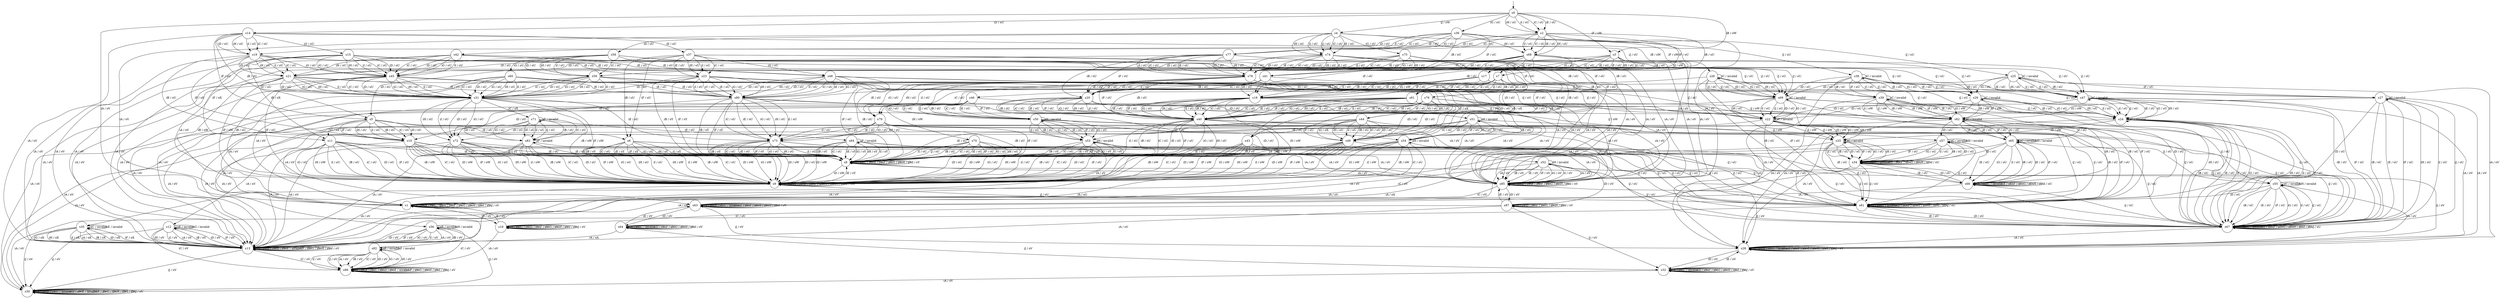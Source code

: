 digraph g {

	s0 [shape="circle" label="s0"];
	s1 [shape="circle" label="s1"];
	s2 [shape="circle" label="s2"];
	s3 [shape="circle" label="s3"];
	s4 [shape="circle" label="s4"];
	s5 [shape="circle" label="s5"];
	s6 [shape="circle" label="s6"];
	s7 [shape="circle" label="s7"];
	s8 [shape="circle" label="s8"];
	s9 [shape="circle" label="s9"];
	s10 [shape="circle" label="s10"];
	s11 [shape="circle" label="s11"];
	s12 [shape="circle" label="s12"];
	s13 [shape="circle" label="s13"];
	s14 [shape="circle" label="s14"];
	s15 [shape="circle" label="s15"];
	s16 [shape="circle" label="s16"];
	s17 [shape="circle" label="s17"];
	s18 [shape="circle" label="s18"];
	s19 [shape="circle" label="s19"];
	s20 [shape="circle" label="s20"];
	s21 [shape="circle" label="s21"];
	s22 [shape="circle" label="s22"];
	s23 [shape="circle" label="s23"];
	s24 [shape="circle" label="s24"];
	s25 [shape="circle" label="s25"];
	s26 [shape="circle" label="s26"];
	s27 [shape="circle" label="s27"];
	s28 [shape="circle" label="s28"];
	s29 [shape="circle" label="s29"];
	s30 [shape="circle" label="s30"];
	s31 [shape="circle" label="s31"];
	s32 [shape="circle" label="s32"];
	s33 [shape="circle" label="s33"];
	s34 [shape="circle" label="s34"];
	s35 [shape="circle" label="s35"];
	s36 [shape="circle" label="s36"];
	s37 [shape="circle" label="s37"];
	s38 [shape="circle" label="s38"];
	s39 [shape="circle" label="s39"];
	s40 [shape="circle" label="s40"];
	s41 [shape="circle" label="s41"];
	s42 [shape="circle" label="s42"];
	s43 [shape="circle" label="s43"];
	s44 [shape="circle" label="s44"];
	s45 [shape="circle" label="s45"];
	s46 [shape="circle" label="s46"];
	s47 [shape="circle" label="s47"];
	s48 [shape="circle" label="s48"];
	s49 [shape="circle" label="s49"];
	s50 [shape="circle" label="s50"];
	s51 [shape="circle" label="s51"];
	s52 [shape="circle" label="s52"];
	s53 [shape="circle" label="s53"];
	s54 [shape="circle" label="s54"];
	s55 [shape="circle" label="s55"];
	s56 [shape="circle" label="s56"];
	s57 [shape="circle" label="s57"];
	s58 [shape="circle" label="s58"];
	s59 [shape="circle" label="s59"];
	s60 [shape="circle" label="s60"];
	s61 [shape="circle" label="s61"];
	s62 [shape="circle" label="s62"];
	s63 [shape="circle" label="s63"];
	s64 [shape="circle" label="s64"];
	s65 [shape="circle" label="s65"];
	s66 [shape="circle" label="s66"];
	s67 [shape="circle" label="s67"];
	s68 [shape="circle" label="s68"];
	s69 [shape="circle" label="s69"];
	s70 [shape="circle" label="s70"];
	s71 [shape="circle" label="s71"];
	s72 [shape="circle" label="s72"];
	s73 [shape="circle" label="s73"];
	s74 [shape="circle" label="s74"];
	s75 [shape="circle" label="s75"];
	s76 [shape="circle" label="s76"];
	s77 [shape="circle" label="s77"];
	s78 [shape="circle" label="s78"];
	s79 [shape="circle" label="s79"];
	s80 [shape="circle" label="s80"];
	s81 [shape="circle" label="s81"];
	s82 [shape="circle" label="s82"];
	s83 [shape="circle" label="s83"];
	s84 [shape="circle" label="s84"];
	s85 [shape="circle" label="s85"];
	s86 [shape="circle" label="s86"];
	s87 [shape="circle" label="s87"];
	s0 -> s1 [label="iA / oV"];
	s0 -> s3 [label="iB / oW"];
	s0 -> s2 [label="iC / oU"];
	s0 -> s14 [label="iD / oU"];
	s0 -> s2 [label="iE / oU"];
	s0 -> s3 [label="iF / oW"];
	s0 -> s36 [label="iG / oU"];
	s0 -> s2 [label="iH / oU"];
	s0 -> s2 [label="iI / oU"];
	s0 -> s4 [label="iJ / oW"];
	s1 -> s1 [label="iA / oV"];
	s1 -> s1 [label="iB / oV"];
	s1 -> s1 [label="iC / oV"];
	s1 -> s16 [label="iD / oV"];
	s1 -> s1 [label="iE / oV"];
	s1 -> s1 [label="iF / oV"];
	s1 -> s1 [label="iG / oV"];
	s1 -> s1 [label="iH / oV"];
	s1 -> s1 [label="iI / oV"];
	s1 -> s1 [label="iJ / oV"];
	s2 -> s85 [label="iA / oV"];
	s2 -> s17 [label="iB / oU"];
	s2 -> s68 [label="iC / oU"];
	s2 -> s19 [label="iD / oU"];
	s2 -> s68 [label="iE / oU"];
	s2 -> s17 [label="iF / oU"];
	s2 -> s77 [label="iG / oU"];
	s2 -> s68 [label="iH / oU"];
	s2 -> s68 [label="iI / oU"];
	s2 -> s25 [label="iJ / oU"];
	s3 -> s1 [label="iA / oV"];
	s3 -> s17 [label="iB / oU"];
	s3 -> s17 [label="iC / oU"];
	s3 -> s5 [label="iD / oU"];
	s3 -> s17 [label="iE / oU"];
	s3 -> s17 [label="iF / oU"];
	s3 -> s41 [label="iG / oU"];
	s3 -> s17 [label="iH / oU"];
	s3 -> s17 [label="iI / oU"];
	s3 -> s7 [label="iJ / oW"];
	s4 -> s1 [label="iA / oV"];
	s4 -> s7 [label="iB / oW"];
	s4 -> s74 [label="iC / oU"];
	s4 -> s58 [label="iD / oU"];
	s4 -> s74 [label="iE / oU"];
	s4 -> s7 [label="iF / oW"];
	s4 -> s75 [label="iG / oU"];
	s4 -> s74 [label="iH / oU"];
	s4 -> s74 [label="iI / oU"];
	s4 -> s74 [label="iJ / oU"];
	s5 -> s13 [label="iA / oV"];
	s5 -> s10 [label="iB / oU"];
	s5 -> s10 [label="iC / oU"];
	s5 -> s10 [label="iD / oU"];
	s5 -> s6 [label="iE / oU"];
	s5 -> s10 [label="iF / oU"];
	s5 -> s11 [label="iG / oX"];
	s5 -> s10 [label="iH / oU"];
	s5 -> s10 [label="iI / oU"];
	s5 -> s81 [label="iJ / oU"];
	s6 -> s85 [label="iA / oV"];
	s6 -> s8 [label="iB / oY"];
	s6 -> s8 [label="iC / oU"];
	s6 -> s9 [label="iD / oW"];
	s6 -> s8 [label="iE / oY"];
	s6 -> s8 [label="iF / oY"];
	s6 -> s8 [label="iG / oU"];
	s6 -> s8 [label="iH / oY"];
	s6 -> s8 [label="iI / oY"];
	s6 -> s67 [label="iJ / oU"];
	s7 -> s1 [label="iA / oV"];
	s7 -> s61 [label="iB / oU"];
	s7 -> s61 [label="iC / oU"];
	s7 -> s44 [label="iD / oU"];
	s7 -> s61 [label="iE / oU"];
	s7 -> s61 [label="iF / oU"];
	s7 -> s46 [label="iG / oW"];
	s7 -> s61 [label="iH / oU"];
	s7 -> s61 [label="iI / oU"];
	s7 -> s61 [label="iJ / oU"];
	s8 -> s85 [label="iA / oV"];
	s8 -> s8 [label="iB / oY"];
	s8 -> s8 [label="iC / oU"];
	s8 -> s9 [label="iD / oW"];
	s8 -> s8 [label="iE / oY"];
	s8 -> s8 [label="iF / oY"];
	s8 -> s8 [label="iG / oY"];
	s8 -> s8 [label="iH / oY"];
	s8 -> s8 [label="iI / oY"];
	s8 -> s67 [label="iJ / oU"];
	s9 -> s13 [label="iA / oV"];
	s9 -> s9 [label="iB / oW"];
	s9 -> s9 [label="iC / oU"];
	s9 -> s9 [label="iD / oW"];
	s9 -> s8 [label="iE / oY"];
	s9 -> s9 [label="iF / oW"];
	s9 -> s9 [label="iG / oW"];
	s9 -> s9 [label="iH / oW"];
	s9 -> s9 [label="iI / oW"];
	s9 -> s81 [label="iJ / oU"];
	s10 -> s13 [label="iA / oV"];
	s10 -> s9 [label="iB / oW"];
	s10 -> s9 [label="iC / oU"];
	s10 -> s9 [label="iD / oW"];
	s10 -> s8 [label="iE / oY"];
	s10 -> s9 [label="iF / oW"];
	s10 -> s9 [label="iG / oU"];
	s10 -> s9 [label="iH / oW"];
	s10 -> s9 [label="iI / oW"];
	s10 -> s81 [label="iJ / oU"];
	s11 -> s12 [label="iA / oY"];
	s11 -> s9 [label="iB / oU"];
	s11 -> s9 [label="iC / oU"];
	s11 -> s9 [label="iD / oU"];
	s11 -> s8 [label="iE / oU"];
	s11 -> s9 [label="iF / oU"];
	s11 -> s9 [label="iG / oU"];
	s11 -> s9 [label="iH / oW"];
	s11 -> s9 [label="iI / oU"];
	s11 -> s81 [label="iJ / oU"];
	s12 -> s13 [label="iA / oV"];
	s12 -> s13 [label="iB / oV"];
	s12 -> s86 [label="iC / oV"];
	s12 -> s13 [label="iD / oV"];
	s12 -> s12 [label="iE / invalid"];
	s12 -> s13 [label="iF / oV"];
	s12 -> s12 [label="iG / invalid"];
	s12 -> s13 [label="iH / oV"];
	s12 -> s13 [label="iI / oV"];
	s12 -> s30 [label="iJ / oV"];
	s13 -> s13 [label="iA / oV"];
	s13 -> s13 [label="iB / oV"];
	s13 -> s86 [label="iC / oV"];
	s13 -> s13 [label="iD / oV"];
	s13 -> s13 [label="iE / invalid"];
	s13 -> s13 [label="iF / oV"];
	s13 -> s13 [label="iG / oV"];
	s13 -> s13 [label="iH / oV"];
	s13 -> s13 [label="iI / oV"];
	s13 -> s30 [label="iJ / oV"];
	s14 -> s13 [label="iA / oV"];
	s14 -> s5 [label="iB / oU"];
	s14 -> s19 [label="iC / oU"];
	s14 -> s19 [label="iD / oU"];
	s14 -> s37 [label="iE / oU"];
	s14 -> s5 [label="iF / oU"];
	s14 -> s15 [label="iG / oU"];
	s14 -> s19 [label="iH / oU"];
	s14 -> s19 [label="iI / oU"];
	s14 -> s26 [label="iJ / oU"];
	s15 -> s13 [label="iA / oV"];
	s15 -> s11 [label="iB / oX"];
	s15 -> s45 [label="iC / oU"];
	s15 -> s45 [label="iD / oU"];
	s15 -> s48 [label="iE / oU"];
	s15 -> s11 [label="iF / oX"];
	s15 -> s45 [label="iG / oU"];
	s15 -> s45 [label="iH / oU"];
	s15 -> s45 [label="iI / oU"];
	s15 -> s69 [label="iJ / oU"];
	s16 -> s86 [label="iA / oV"];
	s16 -> s16 [label="iB / oV"];
	s16 -> s16 [label="iC / oV"];
	s16 -> s16 [label="iD / oV"];
	s16 -> s1 [label="iE / oV"];
	s16 -> s16 [label="iF / oV"];
	s16 -> s16 [label="iG / oV"];
	s16 -> s16 [label="iH / oV"];
	s16 -> s16 [label="iI / oV"];
	s16 -> s16 [label="iJ / oV"];
	s17 -> s85 [label="iA / oV"];
	s17 -> s18 [label="iB / oU"];
	s17 -> s18 [label="iC / oU"];
	s17 -> s10 [label="iD / oU"];
	s17 -> s18 [label="iE / oU"];
	s17 -> s18 [label="iF / oU"];
	s17 -> s20 [label="iG / oU"];
	s17 -> s18 [label="iH / oU"];
	s17 -> s18 [label="iI / oU"];
	s17 -> s27 [label="iJ / oU"];
	s18 -> s85 [label="iA / oV"];
	s18 -> s40 [label="iB / oU"];
	s18 -> s40 [label="iC / oU"];
	s18 -> s9 [label="iD / oW"];
	s18 -> s40 [label="iE / oU"];
	s18 -> s40 [label="iF / oU"];
	s18 -> s40 [label="iG / oU"];
	s18 -> s40 [label="iH / oU"];
	s18 -> s40 [label="iI / oU"];
	s18 -> s67 [label="iJ / oU"];
	s19 -> s13 [label="iA / oV"];
	s19 -> s10 [label="iB / oU"];
	s19 -> s21 [label="iC / oU"];
	s19 -> s21 [label="iD / oU"];
	s19 -> s23 [label="iE / oU"];
	s19 -> s10 [label="iF / oU"];
	s19 -> s45 [label="iG / oU"];
	s19 -> s21 [label="iH / oU"];
	s19 -> s21 [label="iI / oU"];
	s19 -> s69 [label="iJ / oU"];
	s20 -> s85 [label="iA / oV"];
	s20 -> s40 [label="iB / oU"];
	s20 -> s40 [label="iC / oU"];
	s20 -> s9 [label="iD / oU"];
	s20 -> s40 [label="iE / oU"];
	s20 -> s40 [label="iF / oU"];
	s20 -> s40 [label="iG / oU"];
	s20 -> s40 [label="iH / oU"];
	s20 -> s40 [label="iI / oU"];
	s20 -> s62 [label="iJ / oW"];
	s21 -> s13 [label="iA / oV"];
	s21 -> s9 [label="iB / oW"];
	s21 -> s31 [label="iC / oU"];
	s21 -> s31 [label="iD / oU"];
	s21 -> s80 [label="iE / oU"];
	s21 -> s9 [label="iF / oW"];
	s21 -> s31 [label="iG / oU"];
	s21 -> s31 [label="iH / oU"];
	s21 -> s31 [label="iI / oU"];
	s21 -> s22 [label="iJ / oU"];
	s22 -> s30 [label="iA / oV"];
	s22 -> s81 [label="iB / oU"];
	s22 -> s22 [label="iC / invalid"];
	s22 -> s33 [label="iD / oW"];
	s22 -> s67 [label="iE / oU"];
	s22 -> s81 [label="iF / oU"];
	s22 -> s33 [label="iG / oW"];
	s22 -> s33 [label="iH / oW"];
	s22 -> s33 [label="iI / oW"];
	s22 -> s33 [label="iJ / oW"];
	s23 -> s85 [label="iA / oV"];
	s23 -> s8 [label="iB / oY"];
	s23 -> s80 [label="iC / oU"];
	s23 -> s31 [label="iD / oU"];
	s23 -> s80 [label="iE / oU"];
	s23 -> s8 [label="iF / oY"];
	s23 -> s80 [label="iG / oU"];
	s23 -> s80 [label="iH / oU"];
	s23 -> s80 [label="iI / oU"];
	s23 -> s24 [label="iJ / oU"];
	s24 -> s28 [label="iA / oV"];
	s24 -> s67 [label="iB / oU"];
	s24 -> s24 [label="iC / invalid"];
	s24 -> s33 [label="iD / oW"];
	s24 -> s67 [label="iE / oU"];
	s24 -> s67 [label="iF / oU"];
	s24 -> s67 [label="iG / oU"];
	s24 -> s67 [label="iH / oU"];
	s24 -> s67 [label="iI / oU"];
	s24 -> s67 [label="iJ / oU"];
	s25 -> s28 [label="iA / oV"];
	s25 -> s27 [label="iB / oU"];
	s25 -> s25 [label="iC / invalid"];
	s25 -> s69 [label="iD / oU"];
	s25 -> s47 [label="iE / oU"];
	s25 -> s27 [label="iF / oU"];
	s25 -> s29 [label="iG / oU"];
	s25 -> s47 [label="iH / oU"];
	s25 -> s47 [label="iI / oU"];
	s25 -> s47 [label="iJ / oU"];
	s26 -> s30 [label="iA / oV"];
	s26 -> s81 [label="iB / oU"];
	s26 -> s26 [label="iC / invalid"];
	s26 -> s69 [label="iD / oU"];
	s26 -> s47 [label="iE / oU"];
	s26 -> s81 [label="iF / oU"];
	s26 -> s69 [label="iG / oU"];
	s26 -> s69 [label="iH / oU"];
	s26 -> s69 [label="iI / oU"];
	s26 -> s69 [label="iJ / oU"];
	s27 -> s28 [label="iA / oV"];
	s27 -> s67 [label="iB / oU"];
	s27 -> s27 [label="iC / invalid"];
	s27 -> s81 [label="iD / oU"];
	s27 -> s67 [label="iE / oU"];
	s27 -> s67 [label="iF / oU"];
	s27 -> s62 [label="iG / oW"];
	s27 -> s67 [label="iH / oU"];
	s27 -> s67 [label="iI / oU"];
	s27 -> s67 [label="iJ / oU"];
	s28 -> s28 [label="iA / oV"];
	s28 -> s28 [label="iB / oV"];
	s28 -> s28 [label="iC / invalid"];
	s28 -> s32 [label="iD / oV"];
	s28 -> s28 [label="iE / oV"];
	s28 -> s28 [label="iF / oV"];
	s28 -> s28 [label="iG / oV"];
	s28 -> s28 [label="iH / oV"];
	s28 -> s28 [label="iI / oV"];
	s28 -> s28 [label="iJ / oV"];
	s29 -> s28 [label="iA / oV"];
	s29 -> s62 [label="iB / oW"];
	s29 -> s29 [label="iC / invalid"];
	s29 -> s22 [label="iD / oU"];
	s29 -> s24 [label="iE / oU"];
	s29 -> s62 [label="iF / oW"];
	s29 -> s24 [label="iG / oU"];
	s29 -> s24 [label="iH / oU"];
	s29 -> s24 [label="iI / oU"];
	s29 -> s24 [label="iJ / oU"];
	s30 -> s30 [label="iA / oV"];
	s30 -> s30 [label="iB / oV"];
	s30 -> s30 [label="iC / invalid"];
	s30 -> s30 [label="iD / oV"];
	s30 -> s30 [label="iE / invalid"];
	s30 -> s30 [label="iF / oV"];
	s30 -> s30 [label="iG / oV"];
	s30 -> s30 [label="iH / oV"];
	s30 -> s30 [label="iI / oV"];
	s30 -> s30 [label="iJ / oV"];
	s31 -> s13 [label="iA / oV"];
	s31 -> s9 [label="iB / oW"];
	s31 -> s71 [label="iC / oX"];
	s31 -> s72 [label="iD / oU"];
	s31 -> s73 [label="iE / oU"];
	s31 -> s9 [label="iF / oW"];
	s31 -> s72 [label="iG / oU"];
	s31 -> s72 [label="iH / oU"];
	s31 -> s72 [label="iI / oU"];
	s31 -> s33 [label="iJ / oW"];
	s32 -> s30 [label="iA / oV"];
	s32 -> s32 [label="iB / oV"];
	s32 -> s32 [label="iC / invalid"];
	s32 -> s32 [label="iD / oV"];
	s32 -> s28 [label="iE / oV"];
	s32 -> s32 [label="iF / oV"];
	s32 -> s32 [label="iG / oV"];
	s32 -> s32 [label="iH / oV"];
	s32 -> s32 [label="iI / oV"];
	s32 -> s32 [label="iJ / oV"];
	s33 -> s35 [label="iA / oV"];
	s33 -> s34 [label="iB / oU"];
	s33 -> s33 [label="iC / invalid"];
	s33 -> s34 [label="iD / oU"];
	s33 -> s66 [label="iE / oU"];
	s33 -> s34 [label="iF / oU"];
	s33 -> s34 [label="iG / oU"];
	s33 -> s34 [label="iH / oU"];
	s33 -> s34 [label="iI / oU"];
	s33 -> s81 [label="iJ / oU"];
	s34 -> s13 [label="iA / oX"];
	s34 -> s34 [label="iB / oU"];
	s34 -> s34 [label="iC / invalid"];
	s34 -> s34 [label="iD / oU"];
	s34 -> s66 [label="iE / oU"];
	s34 -> s34 [label="iF / oU"];
	s34 -> s34 [label="iG / oU"];
	s34 -> s34 [label="iH / oU"];
	s34 -> s34 [label="iI / oU"];
	s34 -> s81 [label="iJ / oU"];
	s35 -> s13 [label="iA / oX"];
	s35 -> s13 [label="iB / oX"];
	s35 -> s35 [label="iC / invalid"];
	s35 -> s13 [label="iD / oX"];
	s35 -> s35 [label="iE / invalid"];
	s35 -> s13 [label="iF / oX"];
	s35 -> s13 [label="iG / oX"];
	s35 -> s13 [label="iH / oX"];
	s35 -> s13 [label="iI / oX"];
	s35 -> s30 [label="iJ / oV"];
	s36 -> s85 [label="iA / oV"];
	s36 -> s41 [label="iB / oU"];
	s36 -> s77 [label="iC / oU"];
	s36 -> s42 [label="iD / oU"];
	s36 -> s77 [label="iE / oU"];
	s36 -> s41 [label="iF / oU"];
	s36 -> s77 [label="iG / oU"];
	s36 -> s68 [label="iH / oU"];
	s36 -> s77 [label="iI / oU"];
	s36 -> s38 [label="iJ / oU"];
	s37 -> s85 [label="iA / oV"];
	s37 -> s6 [label="iB / oU"];
	s37 -> s23 [label="iC / oU"];
	s37 -> s21 [label="iD / oU"];
	s37 -> s23 [label="iE / oU"];
	s37 -> s6 [label="iF / oU"];
	s37 -> s48 [label="iG / oU"];
	s37 -> s23 [label="iH / oU"];
	s37 -> s23 [label="iI / oU"];
	s37 -> s47 [label="iJ / oU"];
	s38 -> s28 [label="iA / oV"];
	s38 -> s39 [label="iB / oU"];
	s38 -> s38 [label="iC / invalid"];
	s38 -> s69 [label="iD / oU"];
	s38 -> s29 [label="iE / oU"];
	s38 -> s39 [label="iF / oU"];
	s38 -> s29 [label="iG / oU"];
	s38 -> s47 [label="iH / oU"];
	s38 -> s29 [label="iI / oU"];
	s38 -> s29 [label="iJ / oU"];
	s39 -> s28 [label="iA / oV"];
	s39 -> s62 [label="iB / oW"];
	s39 -> s39 [label="iC / invalid"];
	s39 -> s81 [label="iD / oU"];
	s39 -> s62 [label="iE / oW"];
	s39 -> s62 [label="iF / oW"];
	s39 -> s62 [label="iG / oW"];
	s39 -> s67 [label="iH / oU"];
	s39 -> s62 [label="iI / oW"];
	s39 -> s62 [label="iJ / oW"];
	s40 -> s85 [label="iA / oV"];
	s40 -> s8 [label="iB / oU"];
	s40 -> s8 [label="iC / oU"];
	s40 -> s9 [label="iD / oW"];
	s40 -> s8 [label="iE / oU"];
	s40 -> s8 [label="iF / oU"];
	s40 -> s8 [label="iG / oU"];
	s40 -> s8 [label="iH / oU"];
	s40 -> s8 [label="iI / oU"];
	s40 -> s67 [label="iJ / oU"];
	s41 -> s85 [label="iA / oV"];
	s41 -> s20 [label="iB / oU"];
	s41 -> s20 [label="iC / oU"];
	s41 -> s43 [label="iD / oU"];
	s41 -> s20 [label="iE / oU"];
	s41 -> s20 [label="iF / oU"];
	s41 -> s20 [label="iG / oU"];
	s41 -> s18 [label="iH / oU"];
	s41 -> s20 [label="iI / oU"];
	s41 -> s39 [label="iJ / oU"];
	s42 -> s13 [label="iA / oV"];
	s42 -> s43 [label="iB / oU"];
	s42 -> s45 [label="iC / oU"];
	s42 -> s45 [label="iD / oU"];
	s42 -> s48 [label="iE / oU"];
	s42 -> s43 [label="iF / oU"];
	s42 -> s45 [label="iG / oU"];
	s42 -> s21 [label="iH / oU"];
	s42 -> s45 [label="iI / oU"];
	s42 -> s69 [label="iJ / oU"];
	s43 -> s13 [label="iA / oV"];
	s43 -> s9 [label="iB / oU"];
	s43 -> s9 [label="iC / oU"];
	s43 -> s9 [label="iD / oU"];
	s43 -> s8 [label="iE / oU"];
	s43 -> s9 [label="iF / oU"];
	s43 -> s9 [label="iG / oU"];
	s43 -> s9 [label="iH / oW"];
	s43 -> s9 [label="iI / oU"];
	s43 -> s81 [label="iJ / oU"];
	s44 -> s13 [label="iA / oV"];
	s44 -> s49 [label="iB / oU"];
	s44 -> s49 [label="iC / oU"];
	s44 -> s49 [label="iD / oU"];
	s44 -> s8 [label="iE / oU"];
	s44 -> s49 [label="iF / oU"];
	s44 -> s49 [label="iG / oX"];
	s44 -> s49 [label="iH / oU"];
	s44 -> s49 [label="iI / oU"];
	s44 -> s81 [label="iJ / oU"];
	s45 -> s13 [label="iA / oV"];
	s45 -> s9 [label="iB / oU"];
	s45 -> s31 [label="iC / oU"];
	s45 -> s31 [label="iD / oU"];
	s45 -> s80 [label="iE / oU"];
	s45 -> s9 [label="iF / oU"];
	s45 -> s31 [label="iG / oU"];
	s45 -> s31 [label="iH / oU"];
	s45 -> s31 [label="iI / oU"];
	s45 -> s22 [label="iJ / oU"];
	s46 -> s1 [label="iA / oV"];
	s46 -> s50 [label="iB / oU"];
	s46 -> s50 [label="iC / oU"];
	s46 -> s51 [label="iD / oU"];
	s46 -> s50 [label="iE / oU"];
	s46 -> s50 [label="iF / oU"];
	s46 -> s50 [label="iG / oU"];
	s46 -> s70 [label="iH / oW"];
	s46 -> s50 [label="iI / oU"];
	s46 -> s50 [label="iJ / oU"];
	s47 -> s28 [label="iA / oV"];
	s47 -> s67 [label="iB / oU"];
	s47 -> s47 [label="iC / invalid"];
	s47 -> s22 [label="iD / oU"];
	s47 -> s24 [label="iE / oU"];
	s47 -> s67 [label="iF / oU"];
	s47 -> s24 [label="iG / oU"];
	s47 -> s24 [label="iH / oU"];
	s47 -> s24 [label="iI / oU"];
	s47 -> s24 [label="iJ / oU"];
	s48 -> s85 [label="iA / oV"];
	s48 -> s8 [label="iB / oU"];
	s48 -> s80 [label="iC / oU"];
	s48 -> s31 [label="iD / oU"];
	s48 -> s80 [label="iE / oU"];
	s48 -> s8 [label="iF / oU"];
	s48 -> s80 [label="iG / oU"];
	s48 -> s80 [label="iH / oU"];
	s48 -> s80 [label="iI / oU"];
	s48 -> s24 [label="iJ / oU"];
	s49 -> s13 [label="iA / oU"];
	s49 -> s9 [label="iB / oW"];
	s49 -> s9 [label="iC / oU"];
	s49 -> s9 [label="iD / oW"];
	s49 -> s8 [label="iE / oY"];
	s49 -> s9 [label="iF / oW"];
	s49 -> s9 [label="iG / oW"];
	s49 -> s9 [label="iH / oW"];
	s49 -> s9 [label="iI / oW"];
	s49 -> s81 [label="iJ / oU"];
	s50 -> s52 [label="iA / oV"];
	s50 -> s53 [label="iB / oU"];
	s50 -> s53 [label="iC / oU"];
	s50 -> s54 [label="iD / oU"];
	s50 -> s53 [label="iE / oU"];
	s50 -> s53 [label="iF / oU"];
	s50 -> s53 [label="iG / oU"];
	s50 -> s50 [label="iH / invalid"];
	s50 -> s53 [label="iI / oU"];
	s50 -> s55 [label="iJ / oU"];
	s51 -> s56 [label="iA / oV"];
	s51 -> s54 [label="iB / oU"];
	s51 -> s54 [label="iC / oU"];
	s51 -> s54 [label="iD / oU"];
	s51 -> s53 [label="iE / oU"];
	s51 -> s54 [label="iF / oU"];
	s51 -> s54 [label="iG / oU"];
	s51 -> s51 [label="iH / invalid"];
	s51 -> s54 [label="iI / oU"];
	s51 -> s57 [label="iJ / oW"];
	s52 -> s85 [label="iA / oV"];
	s52 -> s85 [label="iB / oV"];
	s52 -> s1 [label="iC / oV"];
	s52 -> s87 [label="iD / oV"];
	s52 -> s85 [label="iE / oV"];
	s52 -> s85 [label="iF / oV"];
	s52 -> s85 [label="iG / oV"];
	s52 -> s52 [label="iH / invalid"];
	s52 -> s85 [label="iI / oV"];
	s52 -> s28 [label="iJ / oV"];
	s53 -> s85 [label="iA / oV"];
	s53 -> s8 [label="iB / oY"];
	s53 -> s8 [label="iC / oU"];
	s53 -> s9 [label="iD / oW"];
	s53 -> s8 [label="iE / oY"];
	s53 -> s8 [label="iF / oY"];
	s53 -> s8 [label="iG / oY"];
	s53 -> s53 [label="iH / invalid"];
	s53 -> s8 [label="iI / oY"];
	s53 -> s67 [label="iJ / oU"];
	s54 -> s13 [label="iA / oV"];
	s54 -> s9 [label="iB / oW"];
	s54 -> s9 [label="iC / oU"];
	s54 -> s9 [label="iD / oW"];
	s54 -> s8 [label="iE / oY"];
	s54 -> s9 [label="iF / oW"];
	s54 -> s9 [label="iG / oW"];
	s54 -> s54 [label="iH / invalid"];
	s54 -> s9 [label="iI / oW"];
	s54 -> s81 [label="iJ / oU"];
	s55 -> s28 [label="iA / oV"];
	s55 -> s67 [label="iB / oU"];
	s55 -> s55 [label="iC / invalid"];
	s55 -> s81 [label="iD / oU"];
	s55 -> s67 [label="iE / oU"];
	s55 -> s67 [label="iF / oU"];
	s55 -> s67 [label="iG / oU"];
	s55 -> s55 [label="iH / invalid"];
	s55 -> s67 [label="iI / oU"];
	s55 -> s67 [label="iJ / oU"];
	s56 -> s13 [label="iA / oV"];
	s56 -> s13 [label="iB / oV"];
	s56 -> s86 [label="iC / oV"];
	s56 -> s13 [label="iD / oV"];
	s56 -> s56 [label="iE / invalid"];
	s56 -> s13 [label="iF / oV"];
	s56 -> s13 [label="iG / oV"];
	s56 -> s56 [label="iH / invalid"];
	s56 -> s13 [label="iI / oV"];
	s56 -> s30 [label="iJ / oV"];
	s57 -> s13 [label="iA / oX"];
	s57 -> s34 [label="iB / oU"];
	s57 -> s57 [label="iC / invalid"];
	s57 -> s34 [label="iD / oU"];
	s57 -> s66 [label="iE / oU"];
	s57 -> s34 [label="iF / oU"];
	s57 -> s34 [label="iG / oU"];
	s57 -> s57 [label="iH / invalid"];
	s57 -> s34 [label="iI / oU"];
	s57 -> s81 [label="iJ / oU"];
	s58 -> s13 [label="iA / oV"];
	s58 -> s44 [label="iB / oU"];
	s58 -> s59 [label="iC / oU"];
	s58 -> s59 [label="iD / oU"];
	s58 -> s48 [label="iE / oU"];
	s58 -> s44 [label="iF / oU"];
	s58 -> s60 [label="iG / oU"];
	s58 -> s59 [label="iH / oU"];
	s58 -> s59 [label="iI / oU"];
	s58 -> s69 [label="iJ / oU"];
	s59 -> s13 [label="iA / oV"];
	s59 -> s49 [label="iB / oU"];
	s59 -> s31 [label="iC / oU"];
	s59 -> s31 [label="iD / oU"];
	s59 -> s80 [label="iE / oU"];
	s59 -> s49 [label="iF / oU"];
	s59 -> s31 [label="iG / oU"];
	s59 -> s31 [label="iH / oU"];
	s59 -> s31 [label="iI / oU"];
	s59 -> s22 [label="iJ / oU"];
	s60 -> s13 [label="iA / oV"];
	s60 -> s49 [label="iB / oX"];
	s60 -> s31 [label="iC / oU"];
	s60 -> s31 [label="iD / oU"];
	s60 -> s80 [label="iE / oU"];
	s60 -> s49 [label="iF / oX"];
	s60 -> s31 [label="iG / oU"];
	s60 -> s31 [label="iH / oU"];
	s60 -> s31 [label="iI / oU"];
	s60 -> s22 [label="iJ / oU"];
	s61 -> s85 [label="iA / oV"];
	s61 -> s40 [label="iB / oU"];
	s61 -> s40 [label="iC / oU"];
	s61 -> s49 [label="iD / oU"];
	s61 -> s40 [label="iE / oU"];
	s61 -> s40 [label="iF / oU"];
	s61 -> s40 [label="iG / oU"];
	s61 -> s40 [label="iH / oU"];
	s61 -> s40 [label="iI / oU"];
	s61 -> s67 [label="iJ / oU"];
	s62 -> s63 [label="iA / oV"];
	s62 -> s65 [label="iB / oU"];
	s62 -> s62 [label="iC / invalid"];
	s62 -> s57 [label="iD / oU"];
	s62 -> s65 [label="iE / oU"];
	s62 -> s65 [label="iF / oU"];
	s62 -> s65 [label="iG / oU"];
	s62 -> s66 [label="iH / oU"];
	s62 -> s65 [label="iI / oU"];
	s62 -> s55 [label="iJ / oU"];
	s63 -> s63 [label="iA / oV"];
	s63 -> s63 [label="iB / oV"];
	s63 -> s63 [label="iC / invalid"];
	s63 -> s64 [label="iD / oV"];
	s63 -> s63 [label="iE / oV"];
	s63 -> s63 [label="iF / oV"];
	s63 -> s63 [label="iG / oV"];
	s63 -> s63 [label="iH / oV"];
	s63 -> s63 [label="iI / oV"];
	s63 -> s28 [label="iJ / oV"];
	s64 -> s13 [label="iA / oX"];
	s64 -> s64 [label="iB / oV"];
	s64 -> s64 [label="iC / invalid"];
	s64 -> s64 [label="iD / oV"];
	s64 -> s63 [label="iE / oV"];
	s64 -> s64 [label="iF / oV"];
	s64 -> s64 [label="iG / oV"];
	s64 -> s64 [label="iH / oV"];
	s64 -> s64 [label="iI / oV"];
	s64 -> s32 [label="iJ / oV"];
	s65 -> s63 [label="iA / oV"];
	s65 -> s66 [label="iB / oU"];
	s65 -> s65 [label="iC / invalid"];
	s65 -> s34 [label="iD / oU"];
	s65 -> s66 [label="iE / oU"];
	s65 -> s66 [label="iF / oU"];
	s65 -> s66 [label="iG / oU"];
	s65 -> s65 [label="iH / invalid"];
	s65 -> s66 [label="iI / oU"];
	s65 -> s67 [label="iJ / oU"];
	s66 -> s63 [label="iA / oV"];
	s66 -> s66 [label="iB / oU"];
	s66 -> s66 [label="iC / invalid"];
	s66 -> s34 [label="iD / oU"];
	s66 -> s66 [label="iE / oU"];
	s66 -> s66 [label="iF / oU"];
	s66 -> s66 [label="iG / oU"];
	s66 -> s66 [label="iH / oU"];
	s66 -> s66 [label="iI / oU"];
	s66 -> s67 [label="iJ / oU"];
	s67 -> s28 [label="iA / oV"];
	s67 -> s67 [label="iB / oU"];
	s67 -> s67 [label="iC / invalid"];
	s67 -> s81 [label="iD / oU"];
	s67 -> s67 [label="iE / oU"];
	s67 -> s67 [label="iF / oU"];
	s67 -> s67 [label="iG / oU"];
	s67 -> s67 [label="iH / oU"];
	s67 -> s67 [label="iI / oU"];
	s67 -> s67 [label="iJ / oU"];
	s68 -> s85 [label="iA / oV"];
	s68 -> s18 [label="iB / oU"];
	s68 -> s78 [label="iC / oU"];
	s68 -> s21 [label="iD / oU"];
	s68 -> s78 [label="iE / oU"];
	s68 -> s18 [label="iF / oU"];
	s68 -> s78 [label="iG / oU"];
	s68 -> s78 [label="iH / oU"];
	s68 -> s78 [label="iI / oU"];
	s68 -> s47 [label="iJ / oU"];
	s69 -> s30 [label="iA / oV"];
	s69 -> s81 [label="iB / oU"];
	s69 -> s69 [label="iC / invalid"];
	s69 -> s22 [label="iD / oU"];
	s69 -> s24 [label="iE / oU"];
	s69 -> s81 [label="iF / oU"];
	s69 -> s22 [label="iG / oU"];
	s69 -> s22 [label="iH / oU"];
	s69 -> s22 [label="iI / oU"];
	s69 -> s22 [label="iJ / oU"];
	s70 -> s1 [label="iA / oV"];
	s70 -> s8 [label="iB / oU"];
	s70 -> s8 [label="iC / oU"];
	s70 -> s9 [label="iD / oU"];
	s70 -> s8 [label="iE / oU"];
	s70 -> s8 [label="iF / oU"];
	s70 -> s8 [label="iG / oU"];
	s70 -> s8 [label="iH / oU"];
	s70 -> s8 [label="iI / oU"];
	s70 -> s8 [label="iJ / oU"];
	s71 -> s82 [label="iA / oV"];
	s71 -> s83 [label="iB / oU"];
	s71 -> s83 [label="iC / oU"];
	s71 -> s83 [label="iD / oU"];
	s71 -> s84 [label="iE / oU"];
	s71 -> s71 [label="iF / invalid"];
	s71 -> s83 [label="iG / oU"];
	s71 -> s83 [label="iH / oU"];
	s71 -> s83 [label="iI / oU"];
	s71 -> s83 [label="iJ / oU"];
	s72 -> s13 [label="iA / oV"];
	s72 -> s9 [label="iB / oW"];
	s72 -> s9 [label="iC / oU"];
	s72 -> s9 [label="iD / oU"];
	s72 -> s8 [label="iE / oU"];
	s72 -> s9 [label="iF / oW"];
	s72 -> s9 [label="iG / oU"];
	s72 -> s9 [label="iH / oU"];
	s72 -> s9 [label="iI / oU"];
	s72 -> s81 [label="iJ / oU"];
	s73 -> s85 [label="iA / oV"];
	s73 -> s8 [label="iB / oY"];
	s73 -> s8 [label="iC / oU"];
	s73 -> s9 [label="iD / oU"];
	s73 -> s8 [label="iE / oU"];
	s73 -> s8 [label="iF / oY"];
	s73 -> s8 [label="iG / oU"];
	s73 -> s8 [label="iH / oU"];
	s73 -> s8 [label="iI / oU"];
	s73 -> s67 [label="iJ / oU"];
	s74 -> s85 [label="iA / oV"];
	s74 -> s61 [label="iB / oU"];
	s74 -> s78 [label="iC / oU"];
	s74 -> s59 [label="iD / oU"];
	s74 -> s78 [label="iE / oU"];
	s74 -> s61 [label="iF / oU"];
	s74 -> s78 [label="iG / oU"];
	s74 -> s78 [label="iH / oU"];
	s74 -> s78 [label="iI / oU"];
	s74 -> s47 [label="iJ / oU"];
	s75 -> s85 [label="iA / oV"];
	s75 -> s76 [label="iB / oU"];
	s75 -> s78 [label="iC / oU"];
	s75 -> s59 [label="iD / oU"];
	s75 -> s78 [label="iE / oU"];
	s75 -> s76 [label="iF / oU"];
	s75 -> s78 [label="iG / oU"];
	s75 -> s78 [label="iH / oU"];
	s75 -> s78 [label="iI / oU"];
	s75 -> s29 [label="iJ / oU"];
	s76 -> s85 [label="iA / oV"];
	s76 -> s40 [label="iB / oU"];
	s76 -> s40 [label="iC / oU"];
	s76 -> s49 [label="iD / oU"];
	s76 -> s40 [label="iE / oU"];
	s76 -> s40 [label="iF / oU"];
	s76 -> s40 [label="iG / oU"];
	s76 -> s40 [label="iH / oU"];
	s76 -> s40 [label="iI / oU"];
	s76 -> s62 [label="iJ / oW"];
	s77 -> s85 [label="iA / oV"];
	s77 -> s20 [label="iB / oU"];
	s77 -> s78 [label="iC / oU"];
	s77 -> s45 [label="iD / oU"];
	s77 -> s78 [label="iE / oU"];
	s77 -> s20 [label="iF / oU"];
	s77 -> s78 [label="iG / oU"];
	s77 -> s78 [label="iH / oU"];
	s77 -> s78 [label="iI / oU"];
	s77 -> s29 [label="iJ / oU"];
	s78 -> s85 [label="iA / oV"];
	s78 -> s40 [label="iB / oU"];
	s78 -> s79 [label="iC / oU"];
	s78 -> s31 [label="iD / oU"];
	s78 -> s79 [label="iE / oU"];
	s78 -> s40 [label="iF / oU"];
	s78 -> s79 [label="iG / oU"];
	s78 -> s79 [label="iH / oU"];
	s78 -> s79 [label="iI / oU"];
	s78 -> s24 [label="iJ / oU"];
	s79 -> s85 [label="iA / oV"];
	s79 -> s8 [label="iB / oU"];
	s79 -> s73 [label="iC / oU"];
	s79 -> s72 [label="iD / oU"];
	s79 -> s73 [label="iE / oU"];
	s79 -> s8 [label="iF / oU"];
	s79 -> s73 [label="iG / oU"];
	s79 -> s73 [label="iH / oU"];
	s79 -> s73 [label="iI / oU"];
	s79 -> s67 [label="iJ / oU"];
	s80 -> s85 [label="iA / oV"];
	s80 -> s8 [label="iB / oY"];
	s80 -> s73 [label="iC / oU"];
	s80 -> s72 [label="iD / oU"];
	s80 -> s73 [label="iE / oU"];
	s80 -> s8 [label="iF / oY"];
	s80 -> s73 [label="iG / oU"];
	s80 -> s73 [label="iH / oU"];
	s80 -> s73 [label="iI / oU"];
	s80 -> s67 [label="iJ / oU"];
	s81 -> s30 [label="iA / oV"];
	s81 -> s81 [label="iB / oU"];
	s81 -> s81 [label="iC / invalid"];
	s81 -> s81 [label="iD / oU"];
	s81 -> s67 [label="iE / oU"];
	s81 -> s81 [label="iF / oU"];
	s81 -> s81 [label="iG / oU"];
	s81 -> s81 [label="iH / oU"];
	s81 -> s81 [label="iI / oU"];
	s81 -> s81 [label="iJ / oU"];
	s82 -> s86 [label="iA / oV"];
	s82 -> s86 [label="iB / oV"];
	s82 -> s86 [label="iC / oV"];
	s82 -> s86 [label="iD / oV"];
	s82 -> s82 [label="iE / invalid"];
	s82 -> s82 [label="iF / invalid"];
	s82 -> s86 [label="iG / oV"];
	s82 -> s86 [label="iH / oV"];
	s82 -> s86 [label="iI / oV"];
	s82 -> s86 [label="iJ / oV"];
	s83 -> s13 [label="iA / oV"];
	s83 -> s9 [label="iB / oW"];
	s83 -> s9 [label="iC / oU"];
	s83 -> s9 [label="iD / oW"];
	s83 -> s8 [label="iE / oY"];
	s83 -> s83 [label="iF / invalid"];
	s83 -> s9 [label="iG / oW"];
	s83 -> s9 [label="iH / oW"];
	s83 -> s9 [label="iI / oW"];
	s83 -> s81 [label="iJ / oU"];
	s84 -> s85 [label="iA / oV"];
	s84 -> s8 [label="iB / oY"];
	s84 -> s8 [label="iC / oU"];
	s84 -> s9 [label="iD / oW"];
	s84 -> s8 [label="iE / oY"];
	s84 -> s84 [label="iF / invalid"];
	s84 -> s8 [label="iG / oY"];
	s84 -> s8 [label="iH / oY"];
	s84 -> s8 [label="iI / oY"];
	s84 -> s67 [label="iJ / oU"];
	s85 -> s85 [label="iA / oV"];
	s85 -> s85 [label="iB / oV"];
	s85 -> s1 [label="iC / oV"];
	s85 -> s87 [label="iD / oV"];
	s85 -> s85 [label="iE / oV"];
	s85 -> s85 [label="iF / oV"];
	s85 -> s85 [label="iG / oV"];
	s85 -> s85 [label="iH / oV"];
	s85 -> s85 [label="iI / oV"];
	s85 -> s28 [label="iJ / oV"];
	s86 -> s86 [label="iA / oV"];
	s86 -> s86 [label="iB / oV"];
	s86 -> s86 [label="iC / oV"];
	s86 -> s86 [label="iD / oV"];
	s86 -> s86 [label="iE / invalid"];
	s86 -> s86 [label="iF / oV"];
	s86 -> s86 [label="iG / oV"];
	s86 -> s86 [label="iH / oV"];
	s86 -> s86 [label="iI / oV"];
	s86 -> s86 [label="iJ / oV"];
	s87 -> s13 [label="iA / oV"];
	s87 -> s87 [label="iB / oV"];
	s87 -> s16 [label="iC / oV"];
	s87 -> s87 [label="iD / oV"];
	s87 -> s85 [label="iE / oV"];
	s87 -> s87 [label="iF / oV"];
	s87 -> s87 [label="iG / oV"];
	s87 -> s87 [label="iH / oV"];
	s87 -> s87 [label="iI / oV"];
	s87 -> s32 [label="iJ / oV"];

__start0 [label="" shape="none" width="0" height="0"];
__start0 -> s0;

}
